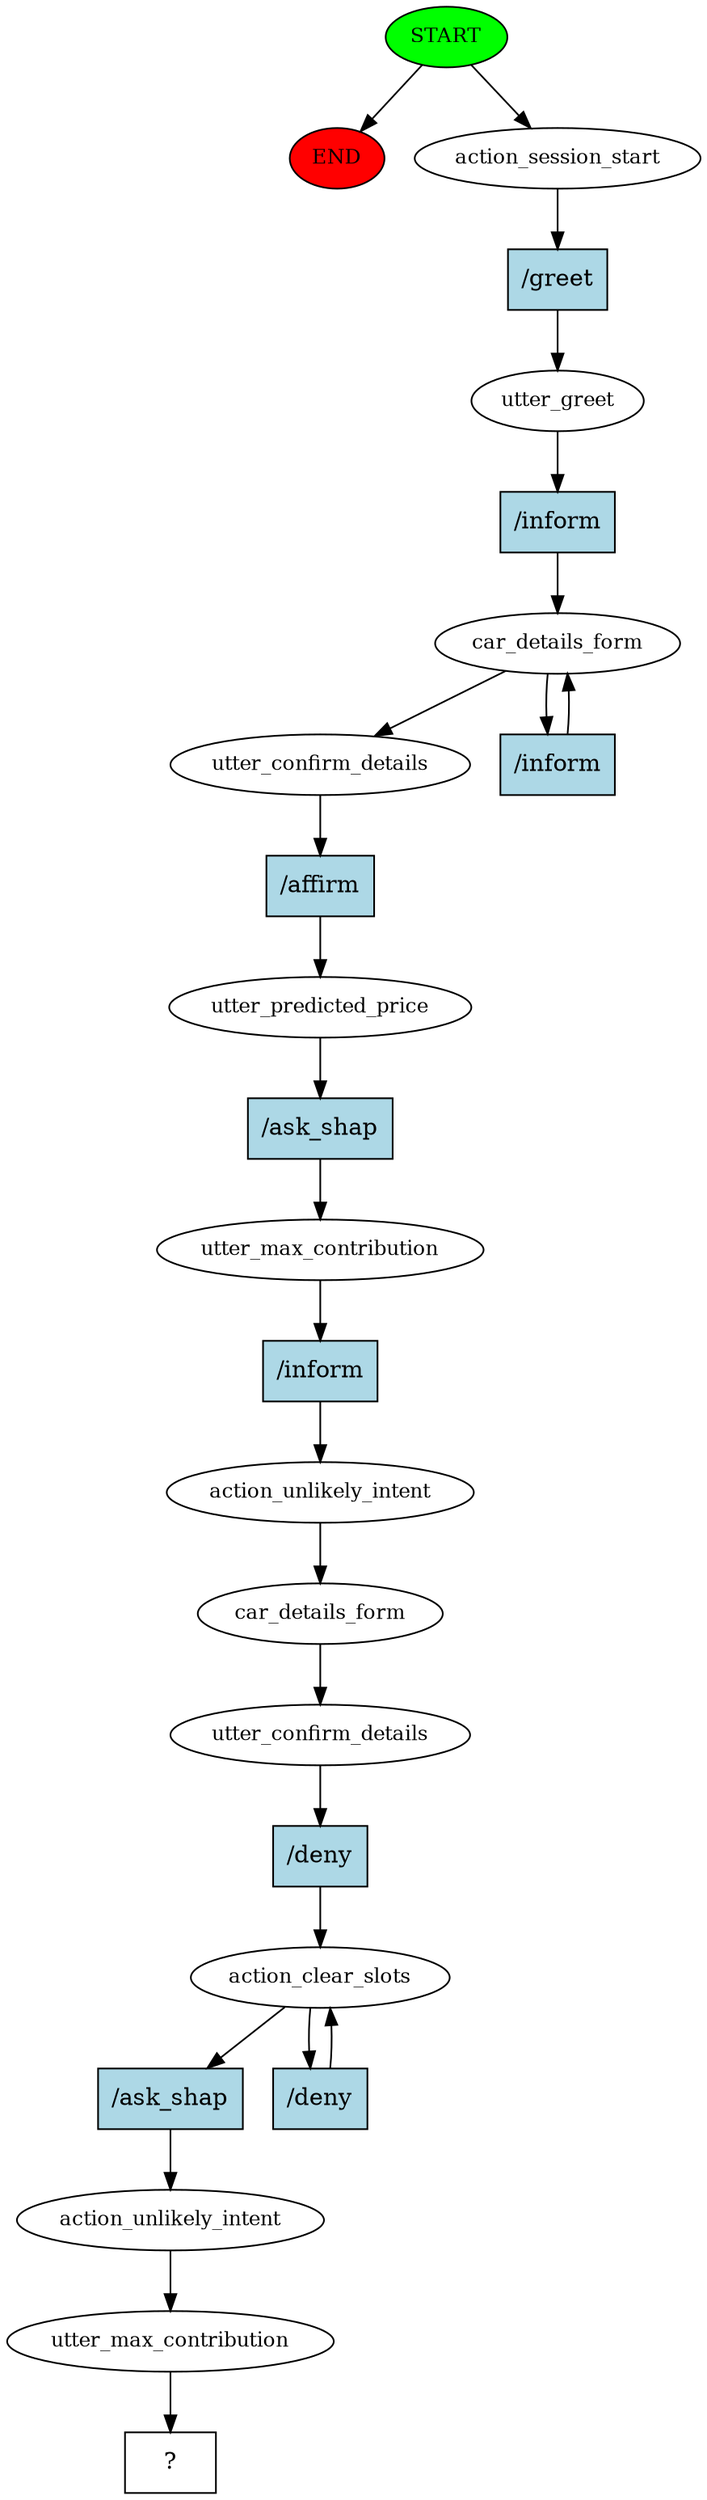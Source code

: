digraph  {
0 [class="start active", fillcolor=green, fontsize=12, label=START, style=filled];
"-1" [class=end, fillcolor=red, fontsize=12, label=END, style=filled];
1 [class=active, fontsize=12, label=action_session_start];
2 [class=active, fontsize=12, label=utter_greet];
3 [class=active, fontsize=12, label=car_details_form];
12 [class=active, fontsize=12, label=utter_confirm_details];
13 [class=active, fontsize=12, label=utter_predicted_price];
14 [class=active, fontsize=12, label=utter_max_contribution];
15 [class=active, fontsize=12, label=action_unlikely_intent];
16 [class=active, fontsize=12, label=car_details_form];
17 [class=active, fontsize=12, label=utter_confirm_details];
18 [class=active, fontsize=12, label=action_clear_slots];
20 [class=active, fontsize=12, label=action_unlikely_intent];
21 [class=active, fontsize=12, label=utter_max_contribution];
22 [class="intent dashed active", label="  ?  ", shape=rect];
23 [class="intent active", fillcolor=lightblue, label="/greet", shape=rect, style=filled];
24 [class="intent active", fillcolor=lightblue, label="/inform", shape=rect, style=filled];
25 [class="intent active", fillcolor=lightblue, label="/inform", shape=rect, style=filled];
26 [class="intent active", fillcolor=lightblue, label="/affirm", shape=rect, style=filled];
27 [class="intent active", fillcolor=lightblue, label="/ask_shap", shape=rect, style=filled];
28 [class="intent active", fillcolor=lightblue, label="/inform", shape=rect, style=filled];
29 [class="intent active", fillcolor=lightblue, label="/deny", shape=rect, style=filled];
30 [class="intent active", fillcolor=lightblue, label="/ask_shap", shape=rect, style=filled];
31 [class="intent active", fillcolor=lightblue, label="/deny", shape=rect, style=filled];
0 -> "-1"  [class="", key=NONE, label=""];
0 -> 1  [class=active, key=NONE, label=""];
1 -> 23  [class=active, key=0];
2 -> 24  [class=active, key=0];
3 -> 12  [class=active, key=NONE, label=""];
3 -> 25  [class=active, key=0];
12 -> 26  [class=active, key=0];
13 -> 27  [class=active, key=0];
14 -> 28  [class=active, key=0];
15 -> 16  [class=active, key=NONE, label=""];
16 -> 17  [class=active, key=NONE, label=""];
17 -> 29  [class=active, key=0];
18 -> 30  [class=active, key=0];
18 -> 31  [class=active, key=0];
20 -> 21  [class=active, key=NONE, label=""];
21 -> 22  [class=active, key=NONE, label=""];
23 -> 2  [class=active, key=0];
24 -> 3  [class=active, key=0];
25 -> 3  [class=active, key=0];
26 -> 13  [class=active, key=0];
27 -> 14  [class=active, key=0];
28 -> 15  [class=active, key=0];
29 -> 18  [class=active, key=0];
30 -> 20  [class=active, key=0];
31 -> 18  [class=active, key=0];
}
